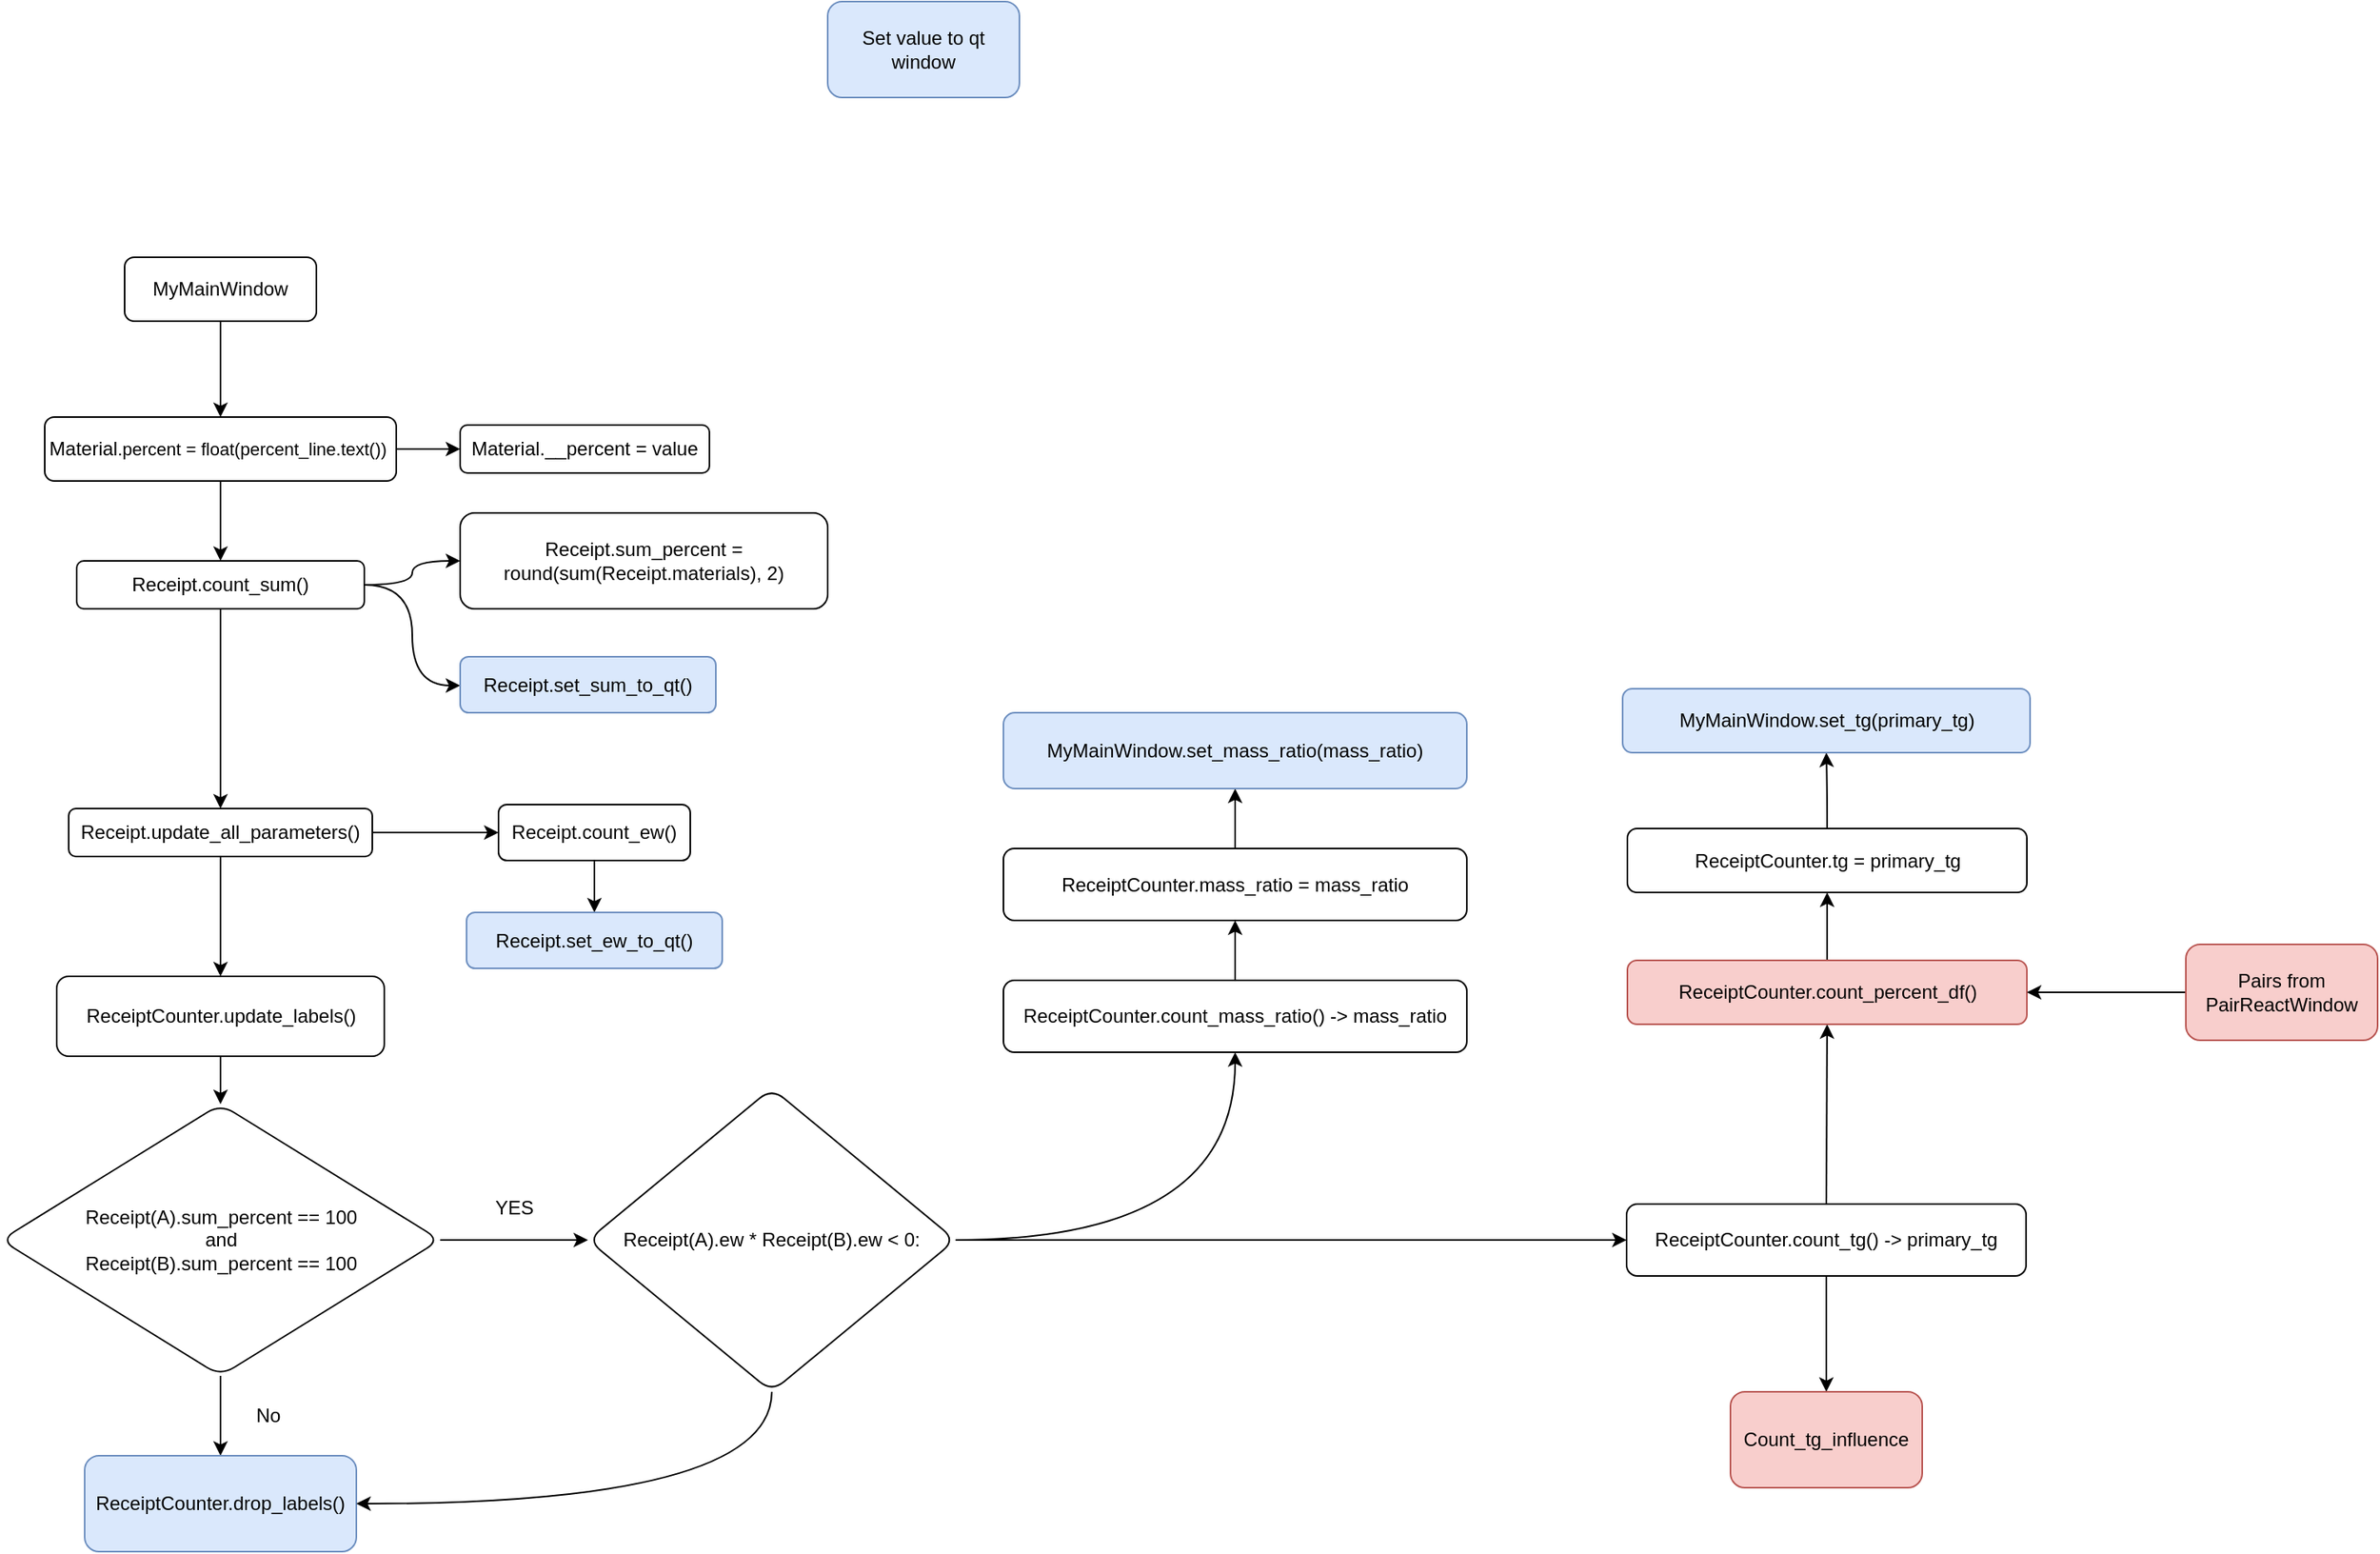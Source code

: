 <mxfile version="15.4.3" type="device"><diagram id="C5RBs43oDa-KdzZeNtuy" name="Page-1"><mxGraphModel dx="752" dy="637" grid="1" gridSize="10" guides="1" tooltips="1" connect="1" arrows="1" fold="1" page="1" pageScale="1" pageWidth="827" pageHeight="1169" math="0" shadow="0"><root><mxCell id="WIyWlLk6GJQsqaUBKTNV-0"/><mxCell id="WIyWlLk6GJQsqaUBKTNV-1" parent="WIyWlLk6GJQsqaUBKTNV-0"/><UserObject label="" id="fawvQyYBlEfIDo747mIC-1"><mxCell style="edgeStyle=orthogonalEdgeStyle;orthogonalLoop=1;jettySize=auto;html=1;entryX=0.5;entryY=0;entryDx=0;entryDy=0;curved=1;" parent="WIyWlLk6GJQsqaUBKTNV-1" source="WIyWlLk6GJQsqaUBKTNV-3" target="fawvQyYBlEfIDo747mIC-11" edge="1"><mxGeometry x="-0.667" y="180" relative="1" as="geometry"><mxPoint x="200.0" y="320.0" as="targetPoint"/><Array as="points"/><mxPoint as="offset"/></mxGeometry></mxCell></UserObject><mxCell id="WIyWlLk6GJQsqaUBKTNV-3" value="MyMainWindow" style="whiteSpace=wrap;html=1;fontSize=12;glass=0;strokeWidth=1;shadow=0;rounded=1;" parent="WIyWlLk6GJQsqaUBKTNV-1" vertex="1"><mxGeometry x="140" y="240" width="120" height="40" as="geometry"/></mxCell><mxCell id="fawvQyYBlEfIDo747mIC-15" value="" style="edgeStyle=orthogonalEdgeStyle;orthogonalLoop=1;jettySize=auto;html=1;curved=1;" parent="WIyWlLk6GJQsqaUBKTNV-1" source="fawvQyYBlEfIDo747mIC-6" target="fawvQyYBlEfIDo747mIC-14" edge="1"><mxGeometry relative="1" as="geometry"><Array as="points"><mxPoint x="320" y="445"/><mxPoint x="320" y="508"/></Array></mxGeometry></mxCell><mxCell id="fawvQyYBlEfIDo747mIC-17" value="" style="edgeStyle=orthogonalEdgeStyle;orthogonalLoop=1;jettySize=auto;html=1;curved=1;" parent="WIyWlLk6GJQsqaUBKTNV-1" source="fawvQyYBlEfIDo747mIC-6" target="fawvQyYBlEfIDo747mIC-16" edge="1"><mxGeometry relative="1" as="geometry"/></mxCell><mxCell id="fawvQyYBlEfIDo747mIC-23" value="" style="edgeStyle=orthogonalEdgeStyle;orthogonalLoop=1;jettySize=auto;html=1;curved=1;" parent="WIyWlLk6GJQsqaUBKTNV-1" source="fawvQyYBlEfIDo747mIC-6" target="fawvQyYBlEfIDo747mIC-22" edge="1"><mxGeometry relative="1" as="geometry"/></mxCell><mxCell id="fawvQyYBlEfIDo747mIC-6" value="Receipt.count_sum()" style="whiteSpace=wrap;html=1;rounded=1;" parent="WIyWlLk6GJQsqaUBKTNV-1" vertex="1"><mxGeometry x="110" y="430" width="180" height="30" as="geometry"/></mxCell><mxCell id="fawvQyYBlEfIDo747mIC-10" value="Material&lt;span&gt;.__percent = value&lt;/span&gt;" style="whiteSpace=wrap;html=1;rounded=1;" parent="WIyWlLk6GJQsqaUBKTNV-1" vertex="1"><mxGeometry x="350" y="345" width="156" height="30" as="geometry"/></mxCell><mxCell id="fawvQyYBlEfIDo747mIC-12" value="" style="edgeStyle=orthogonalEdgeStyle;orthogonalLoop=1;jettySize=auto;html=1;curved=1;" parent="WIyWlLk6GJQsqaUBKTNV-1" source="fawvQyYBlEfIDo747mIC-11" target="fawvQyYBlEfIDo747mIC-10" edge="1"><mxGeometry relative="1" as="geometry"/></mxCell><mxCell id="fawvQyYBlEfIDo747mIC-13" value="" style="edgeStyle=orthogonalEdgeStyle;orthogonalLoop=1;jettySize=auto;html=1;curved=1;" parent="WIyWlLk6GJQsqaUBKTNV-1" source="fawvQyYBlEfIDo747mIC-11" target="fawvQyYBlEfIDo747mIC-6" edge="1"><mxGeometry relative="1" as="geometry"/></mxCell><mxCell id="fawvQyYBlEfIDo747mIC-11" value="Material&lt;span style=&quot;font-size: 11px ; background-color: rgb(255 , 255 , 255)&quot;&gt;.percent =&amp;nbsp;float(percent_line.text())&amp;nbsp;&lt;/span&gt;" style="whiteSpace=wrap;html=1;rounded=1;" parent="WIyWlLk6GJQsqaUBKTNV-1" vertex="1"><mxGeometry x="90" y="340" width="220" height="40" as="geometry"/></mxCell><mxCell id="fawvQyYBlEfIDo747mIC-14" value="Receipt.set_sum_to_qt()" style="whiteSpace=wrap;html=1;fillColor=#dae8fc;strokeColor=#6c8ebf;rounded=1;" parent="WIyWlLk6GJQsqaUBKTNV-1" vertex="1"><mxGeometry x="350" y="490" width="160" height="35" as="geometry"/></mxCell><mxCell id="fawvQyYBlEfIDo747mIC-19" value="" style="edgeStyle=orthogonalEdgeStyle;orthogonalLoop=1;jettySize=auto;html=1;curved=1;" parent="WIyWlLk6GJQsqaUBKTNV-1" source="fawvQyYBlEfIDo747mIC-16" target="fawvQyYBlEfIDo747mIC-18" edge="1"><mxGeometry relative="1" as="geometry"/></mxCell><mxCell id="fawvQyYBlEfIDo747mIC-21" value="" style="edgeStyle=orthogonalEdgeStyle;orthogonalLoop=1;jettySize=auto;html=1;entryX=0.5;entryY=0;entryDx=0;entryDy=0;curved=1;" parent="WIyWlLk6GJQsqaUBKTNV-1" source="fawvQyYBlEfIDo747mIC-16" target="fawvQyYBlEfIDo747mIC-20" edge="1"><mxGeometry relative="1" as="geometry"><mxPoint x="204.0" y="702.5" as="targetPoint"/></mxGeometry></mxCell><mxCell id="fawvQyYBlEfIDo747mIC-16" value="Receipt.update_all_parameters()" style="whiteSpace=wrap;html=1;rounded=1;" parent="WIyWlLk6GJQsqaUBKTNV-1" vertex="1"><mxGeometry x="105" y="585" width="190" height="30" as="geometry"/></mxCell><mxCell id="fawvQyYBlEfIDo747mIC-79" value="" style="edgeStyle=orthogonalEdgeStyle;orthogonalLoop=1;jettySize=auto;html=1;curved=1;" parent="WIyWlLk6GJQsqaUBKTNV-1" source="fawvQyYBlEfIDo747mIC-18" target="fawvQyYBlEfIDo747mIC-78" edge="1"><mxGeometry relative="1" as="geometry"/></mxCell><mxCell id="fawvQyYBlEfIDo747mIC-18" value="Receipt.count_ew()" style="whiteSpace=wrap;html=1;rounded=1;" parent="WIyWlLk6GJQsqaUBKTNV-1" vertex="1"><mxGeometry x="374" y="582.5" width="120" height="35" as="geometry"/></mxCell><mxCell id="fawvQyYBlEfIDo747mIC-25" value="" style="edgeStyle=orthogonalEdgeStyle;orthogonalLoop=1;jettySize=auto;html=1;curved=1;" parent="WIyWlLk6GJQsqaUBKTNV-1" source="fawvQyYBlEfIDo747mIC-20" target="fawvQyYBlEfIDo747mIC-24" edge="1"><mxGeometry relative="1" as="geometry"/></mxCell><mxCell id="fawvQyYBlEfIDo747mIC-20" value="ReceiptCounter.update_labels()" style="whiteSpace=wrap;html=1;rounded=1;" parent="WIyWlLk6GJQsqaUBKTNV-1" vertex="1"><mxGeometry x="97.5" y="690" width="205" height="50" as="geometry"/></mxCell><mxCell id="fawvQyYBlEfIDo747mIC-22" value="Receipt.sum_percent = round(sum(Receipt.materials), 2)" style="whiteSpace=wrap;html=1;rounded=1;" parent="WIyWlLk6GJQsqaUBKTNV-1" vertex="1"><mxGeometry x="350" y="400" width="230" height="60" as="geometry"/></mxCell><mxCell id="fawvQyYBlEfIDo747mIC-32" value="" style="edgeStyle=orthogonalEdgeStyle;orthogonalLoop=1;jettySize=auto;html=1;curved=1;" parent="WIyWlLk6GJQsqaUBKTNV-1" source="fawvQyYBlEfIDo747mIC-24" target="fawvQyYBlEfIDo747mIC-31" edge="1"><mxGeometry relative="1" as="geometry"/></mxCell><mxCell id="fawvQyYBlEfIDo747mIC-63" value="" style="edgeStyle=orthogonalEdgeStyle;orthogonalLoop=1;jettySize=auto;html=1;curved=1;" parent="WIyWlLk6GJQsqaUBKTNV-1" source="fawvQyYBlEfIDo747mIC-24" target="fawvQyYBlEfIDo747mIC-44" edge="1"><mxGeometry relative="1" as="geometry"/></mxCell><mxCell id="fawvQyYBlEfIDo747mIC-24" value="&lt;span&gt;Receipt(A).&lt;/span&gt;sum_percent&amp;nbsp;== 100&lt;br&gt;and&lt;br&gt;Receipt(B).sum_percent&amp;nbsp;== 100" style="rhombus;whiteSpace=wrap;html=1;rounded=1;" parent="WIyWlLk6GJQsqaUBKTNV-1" vertex="1"><mxGeometry x="62.5" y="770" width="275" height="170" as="geometry"/></mxCell><mxCell id="fawvQyYBlEfIDo747mIC-67" value="" style="edgeStyle=orthogonalEdgeStyle;orthogonalLoop=1;jettySize=auto;html=1;curved=1;" parent="WIyWlLk6GJQsqaUBKTNV-1" source="fawvQyYBlEfIDo747mIC-30" target="fawvQyYBlEfIDo747mIC-66" edge="1"><mxGeometry relative="1" as="geometry"/></mxCell><mxCell id="fawvQyYBlEfIDo747mIC-30" value="ReceiptCounter.count_mass_ratio() -&amp;gt; mass_ratio" style="whiteSpace=wrap;html=1;rounded=1;" parent="WIyWlLk6GJQsqaUBKTNV-1" vertex="1"><mxGeometry x="690" y="692.5" width="290" height="45" as="geometry"/></mxCell><mxCell id="fawvQyYBlEfIDo747mIC-31" value="&lt;span&gt;ReceiptCounter.&lt;/span&gt;drop_labels()" style="whiteSpace=wrap;html=1;fillColor=#dae8fc;strokeColor=#6c8ebf;rounded=1;" parent="WIyWlLk6GJQsqaUBKTNV-1" vertex="1"><mxGeometry x="115" y="990" width="170" height="60" as="geometry"/></mxCell><mxCell id="fawvQyYBlEfIDo747mIC-73" value="" style="edgeStyle=orthogonalEdgeStyle;orthogonalLoop=1;jettySize=auto;html=1;entryX=0.5;entryY=1;entryDx=0;entryDy=0;curved=1;" parent="WIyWlLk6GJQsqaUBKTNV-1" source="fawvQyYBlEfIDo747mIC-33" target="oxoht_gmZbiBI9IntEKb-0" edge="1"><mxGeometry relative="1" as="geometry"/></mxCell><mxCell id="oxoht_gmZbiBI9IntEKb-5" value="" style="edgeStyle=orthogonalEdgeStyle;curved=1;orthogonalLoop=1;jettySize=auto;html=1;" edge="1" parent="WIyWlLk6GJQsqaUBKTNV-1" source="fawvQyYBlEfIDo747mIC-33" target="oxoht_gmZbiBI9IntEKb-4"><mxGeometry relative="1" as="geometry"/></mxCell><mxCell id="fawvQyYBlEfIDo747mIC-33" value="ReceiptCounter.count_tg() -&amp;gt; primary_tg" style="whiteSpace=wrap;html=1;rounded=1;" parent="WIyWlLk6GJQsqaUBKTNV-1" vertex="1"><mxGeometry x="1080" y="832.5" width="250" height="45" as="geometry"/></mxCell><mxCell id="fawvQyYBlEfIDo747mIC-37" value="YES" style="text;html=1;strokeColor=none;fillColor=none;align=center;verticalAlign=middle;whiteSpace=wrap;rounded=1;" parent="WIyWlLk6GJQsqaUBKTNV-1" vertex="1"><mxGeometry x="353.5" y="820" width="60" height="30" as="geometry"/></mxCell><mxCell id="fawvQyYBlEfIDo747mIC-39" value="No" style="text;html=1;strokeColor=none;fillColor=none;align=center;verticalAlign=middle;whiteSpace=wrap;rounded=1;" parent="WIyWlLk6GJQsqaUBKTNV-1" vertex="1"><mxGeometry x="200" y="950" width="60" height="30" as="geometry"/></mxCell><mxCell id="fawvQyYBlEfIDo747mIC-64" style="edgeStyle=orthogonalEdgeStyle;orthogonalLoop=1;jettySize=auto;html=1;curved=1;" parent="WIyWlLk6GJQsqaUBKTNV-1" source="fawvQyYBlEfIDo747mIC-44" target="fawvQyYBlEfIDo747mIC-30" edge="1"><mxGeometry relative="1" as="geometry"/></mxCell><mxCell id="fawvQyYBlEfIDo747mIC-65" style="edgeStyle=orthogonalEdgeStyle;orthogonalLoop=1;jettySize=auto;html=1;entryX=0;entryY=0.5;entryDx=0;entryDy=0;curved=1;" parent="WIyWlLk6GJQsqaUBKTNV-1" source="fawvQyYBlEfIDo747mIC-44" target="fawvQyYBlEfIDo747mIC-33" edge="1"><mxGeometry relative="1" as="geometry"/></mxCell><mxCell id="fawvQyYBlEfIDo747mIC-44" value="Receipt(A).ew * Receipt(B).ew &amp;lt; 0:" style="rhombus;whiteSpace=wrap;html=1;rounded=1;" parent="WIyWlLk6GJQsqaUBKTNV-1" vertex="1"><mxGeometry x="430" y="760" width="230" height="190" as="geometry"/></mxCell><mxCell id="fawvQyYBlEfIDo747mIC-58" style="edgeStyle=orthogonalEdgeStyle;orthogonalLoop=1;jettySize=auto;html=1;entryX=1;entryY=0.5;entryDx=0;entryDy=0;exitX=0.5;exitY=1;exitDx=0;exitDy=0;curved=1;" parent="WIyWlLk6GJQsqaUBKTNV-1" source="fawvQyYBlEfIDo747mIC-44" target="fawvQyYBlEfIDo747mIC-31" edge="1"><mxGeometry relative="1" as="geometry"><mxPoint x="650" y="1082.5" as="sourcePoint"/></mxGeometry></mxCell><mxCell id="fawvQyYBlEfIDo747mIC-71" value="" style="edgeStyle=orthogonalEdgeStyle;orthogonalLoop=1;jettySize=auto;html=1;curved=1;" parent="WIyWlLk6GJQsqaUBKTNV-1" source="fawvQyYBlEfIDo747mIC-66" target="fawvQyYBlEfIDo747mIC-70" edge="1"><mxGeometry relative="1" as="geometry"/></mxCell><mxCell id="fawvQyYBlEfIDo747mIC-66" value="&lt;span&gt;ReceiptCounter.mass_ratio =&amp;nbsp;&lt;/span&gt;mass_ratio" style="whiteSpace=wrap;html=1;rounded=1;" parent="WIyWlLk6GJQsqaUBKTNV-1" vertex="1"><mxGeometry x="690" y="610" width="290" height="45" as="geometry"/></mxCell><mxCell id="fawvQyYBlEfIDo747mIC-70" value="MyMainWindow.set_mass_ratio(mass_ratio)" style="whiteSpace=wrap;html=1;fillColor=#dae8fc;strokeColor=#6c8ebf;rounded=1;" parent="WIyWlLk6GJQsqaUBKTNV-1" vertex="1"><mxGeometry x="690" y="525" width="290" height="47.5" as="geometry"/></mxCell><mxCell id="fawvQyYBlEfIDo747mIC-76" value="" style="edgeStyle=orthogonalEdgeStyle;orthogonalLoop=1;jettySize=auto;html=1;curved=1;" parent="WIyWlLk6GJQsqaUBKTNV-1" source="fawvQyYBlEfIDo747mIC-72" target="fawvQyYBlEfIDo747mIC-75" edge="1"><mxGeometry relative="1" as="geometry"/></mxCell><mxCell id="fawvQyYBlEfIDo747mIC-72" value="ReceiptCounter.tg = primary_tg" style="whiteSpace=wrap;html=1;rounded=1;" parent="WIyWlLk6GJQsqaUBKTNV-1" vertex="1"><mxGeometry x="1080.5" y="597.5" width="250" height="40" as="geometry"/></mxCell><mxCell id="fawvQyYBlEfIDo747mIC-75" value="MyMainWindow.set_tg(primary_tg)" style="whiteSpace=wrap;html=1;fillColor=#dae8fc;strokeColor=#6c8ebf;rounded=1;" parent="WIyWlLk6GJQsqaUBKTNV-1" vertex="1"><mxGeometry x="1077.5" y="510" width="255" height="40" as="geometry"/></mxCell><mxCell id="fawvQyYBlEfIDo747mIC-77" value="Set value to qt window" style="whiteSpace=wrap;html=1;fillColor=#dae8fc;strokeColor=#6c8ebf;rounded=1;" parent="WIyWlLk6GJQsqaUBKTNV-1" vertex="1"><mxGeometry x="580" y="80" width="120" height="60" as="geometry"/></mxCell><mxCell id="fawvQyYBlEfIDo747mIC-78" value="Receipt.set_ew_to_qt()" style="whiteSpace=wrap;html=1;fillColor=#dae8fc;strokeColor=#6c8ebf;rounded=1;" parent="WIyWlLk6GJQsqaUBKTNV-1" vertex="1"><mxGeometry x="354" y="650" width="160" height="35" as="geometry"/></mxCell><mxCell id="oxoht_gmZbiBI9IntEKb-1" style="edgeStyle=orthogonalEdgeStyle;orthogonalLoop=1;jettySize=auto;html=1;entryX=0.5;entryY=1;entryDx=0;entryDy=0;curved=1;" edge="1" parent="WIyWlLk6GJQsqaUBKTNV-1" source="oxoht_gmZbiBI9IntEKb-0" target="fawvQyYBlEfIDo747mIC-72"><mxGeometry relative="1" as="geometry"/></mxCell><mxCell id="oxoht_gmZbiBI9IntEKb-0" value="ReceiptCounter.count_percent_df()" style="whiteSpace=wrap;html=1;rounded=1;fillColor=#f8cecc;strokeColor=#b85450;" vertex="1" parent="WIyWlLk6GJQsqaUBKTNV-1"><mxGeometry x="1080.5" y="680" width="250" height="40" as="geometry"/></mxCell><mxCell id="oxoht_gmZbiBI9IntEKb-3" value="" style="edgeStyle=orthogonalEdgeStyle;curved=1;orthogonalLoop=1;jettySize=auto;html=1;" edge="1" parent="WIyWlLk6GJQsqaUBKTNV-1" source="oxoht_gmZbiBI9IntEKb-2" target="oxoht_gmZbiBI9IntEKb-0"><mxGeometry relative="1" as="geometry"/></mxCell><mxCell id="oxoht_gmZbiBI9IntEKb-2" value="Pairs from PairReactWindow" style="rounded=1;whiteSpace=wrap;html=1;fillColor=#f8cecc;strokeColor=#b85450;" vertex="1" parent="WIyWlLk6GJQsqaUBKTNV-1"><mxGeometry x="1430" y="670" width="120" height="60" as="geometry"/></mxCell><mxCell id="oxoht_gmZbiBI9IntEKb-4" value="Count_tg_influence" style="whiteSpace=wrap;html=1;rounded=1;fillColor=#f8cecc;strokeColor=#b85450;" vertex="1" parent="WIyWlLk6GJQsqaUBKTNV-1"><mxGeometry x="1145" y="950" width="120" height="60" as="geometry"/></mxCell></root></mxGraphModel></diagram></mxfile>